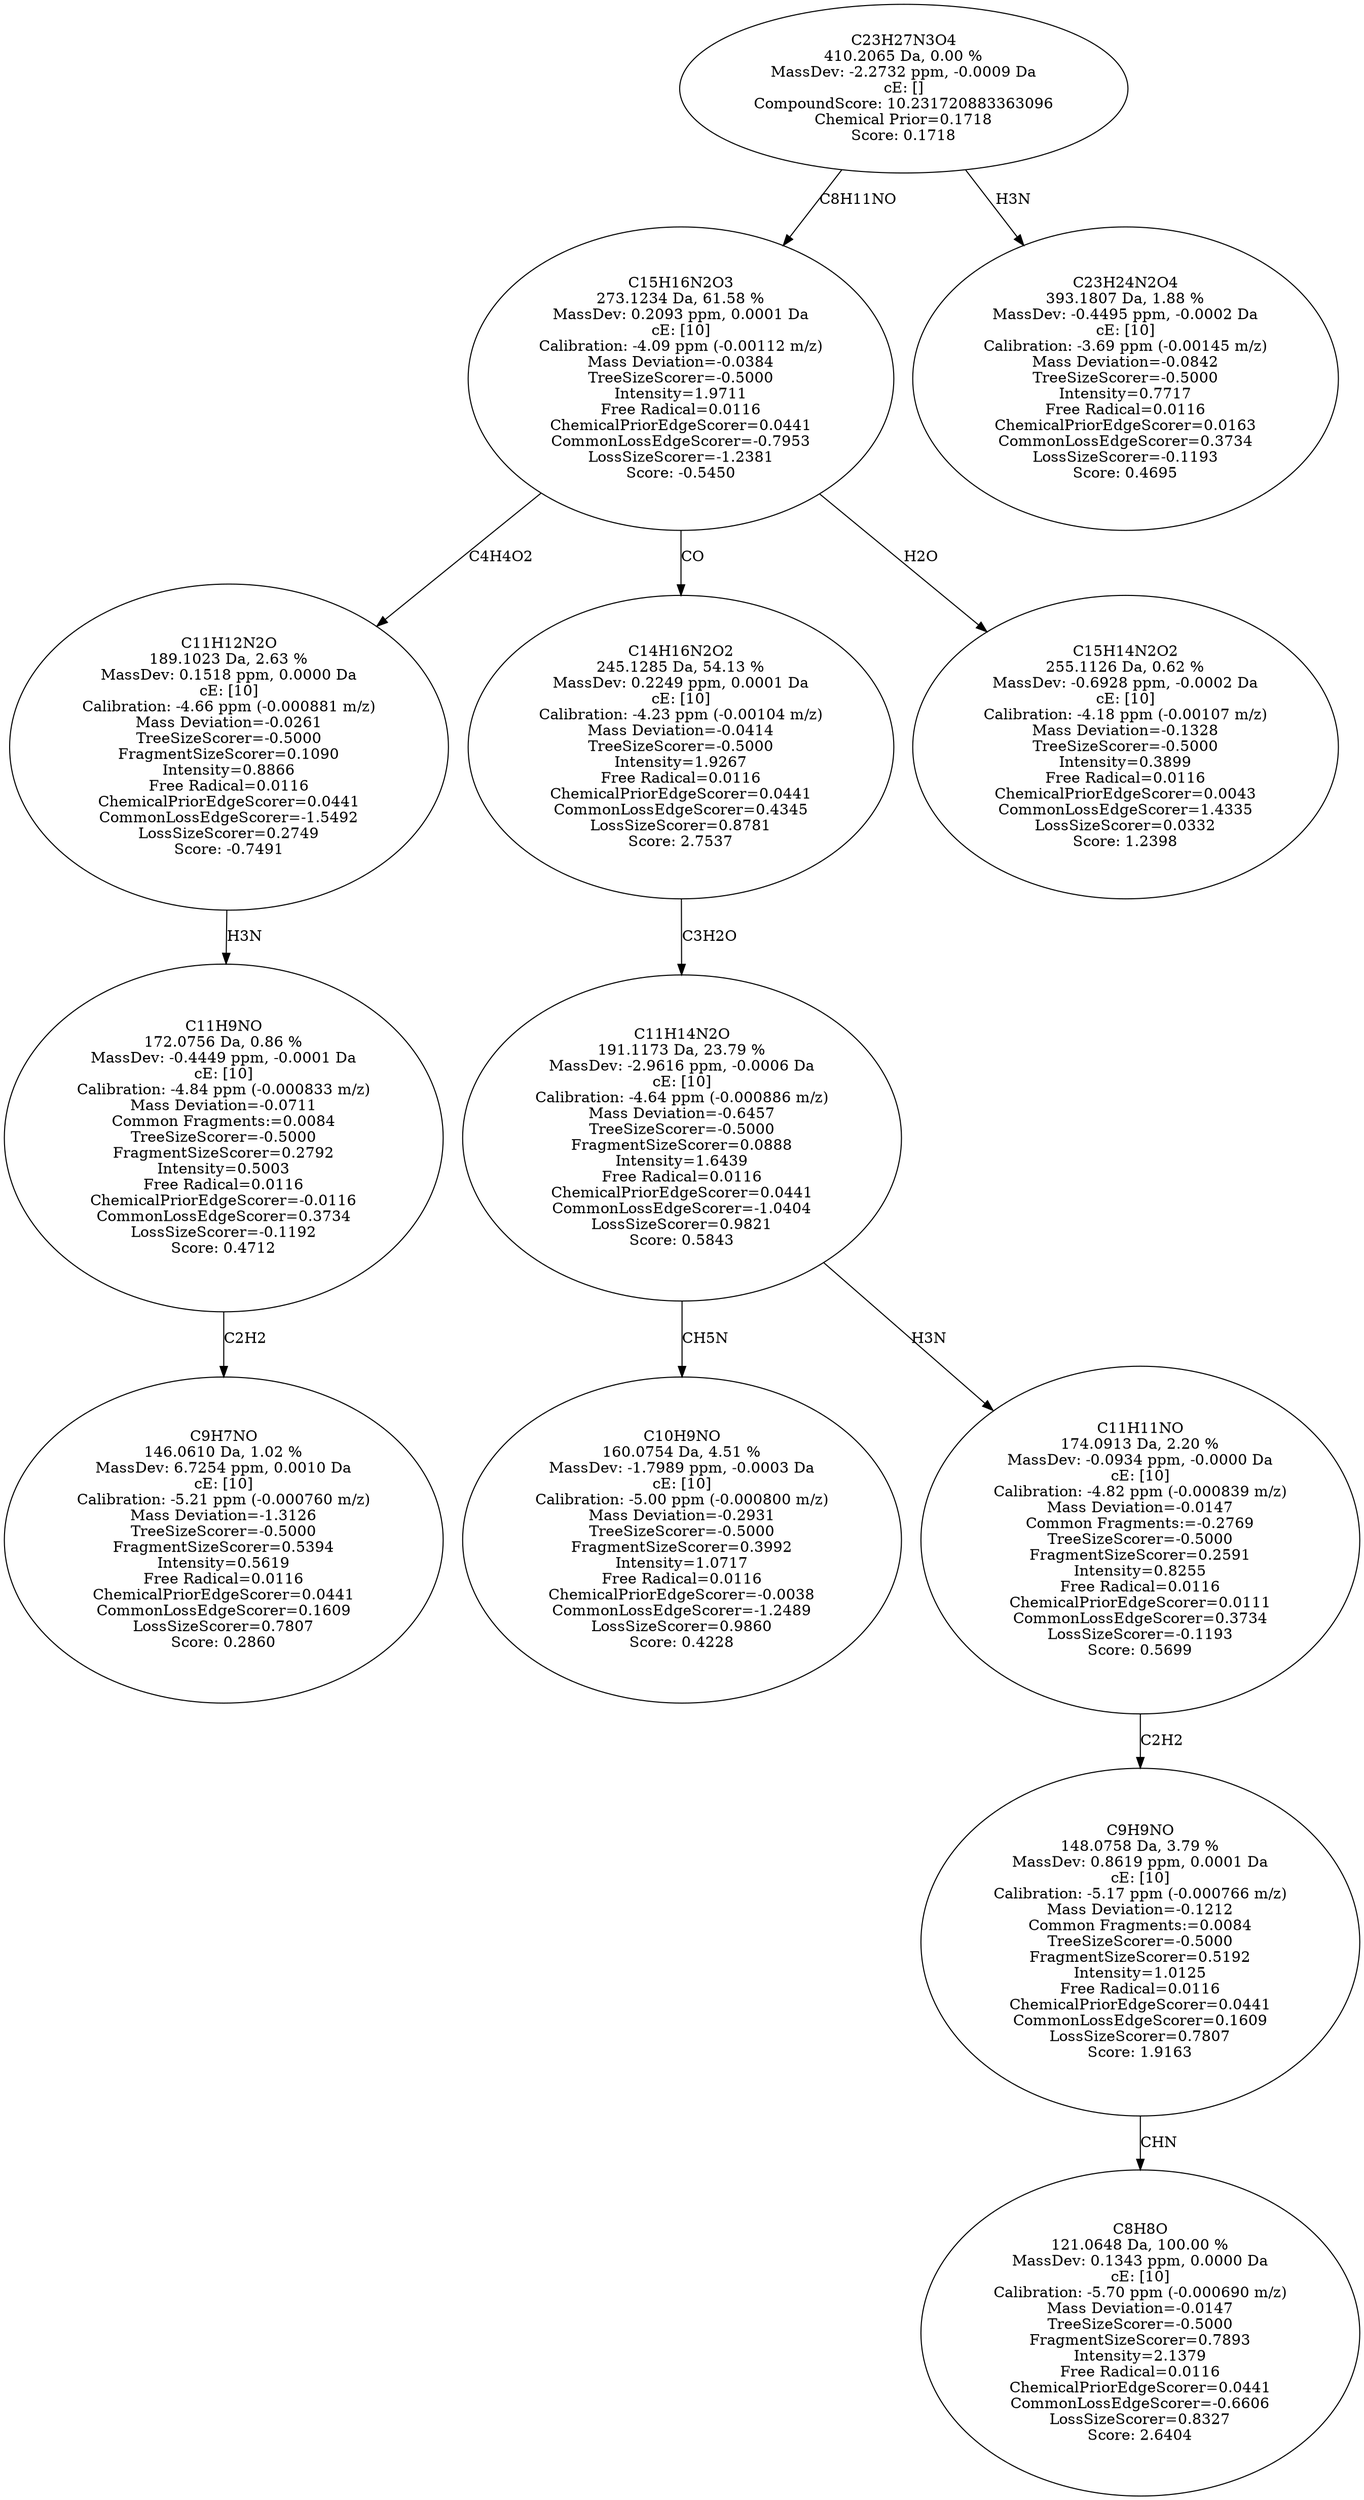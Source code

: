 strict digraph {
v1 [label="C9H7NO\n146.0610 Da, 1.02 %\nMassDev: 6.7254 ppm, 0.0010 Da\ncE: [10]\nCalibration: -5.21 ppm (-0.000760 m/z)\nMass Deviation=-1.3126\nTreeSizeScorer=-0.5000\nFragmentSizeScorer=0.5394\nIntensity=0.5619\nFree Radical=0.0116\nChemicalPriorEdgeScorer=0.0441\nCommonLossEdgeScorer=0.1609\nLossSizeScorer=0.7807\nScore: 0.2860"];
v2 [label="C11H9NO\n172.0756 Da, 0.86 %\nMassDev: -0.4449 ppm, -0.0001 Da\ncE: [10]\nCalibration: -4.84 ppm (-0.000833 m/z)\nMass Deviation=-0.0711\nCommon Fragments:=0.0084\nTreeSizeScorer=-0.5000\nFragmentSizeScorer=0.2792\nIntensity=0.5003\nFree Radical=0.0116\nChemicalPriorEdgeScorer=-0.0116\nCommonLossEdgeScorer=0.3734\nLossSizeScorer=-0.1192\nScore: 0.4712"];
v3 [label="C11H12N2O\n189.1023 Da, 2.63 %\nMassDev: 0.1518 ppm, 0.0000 Da\ncE: [10]\nCalibration: -4.66 ppm (-0.000881 m/z)\nMass Deviation=-0.0261\nTreeSizeScorer=-0.5000\nFragmentSizeScorer=0.1090\nIntensity=0.8866\nFree Radical=0.0116\nChemicalPriorEdgeScorer=0.0441\nCommonLossEdgeScorer=-1.5492\nLossSizeScorer=0.2749\nScore: -0.7491"];
v4 [label="C10H9NO\n160.0754 Da, 4.51 %\nMassDev: -1.7989 ppm, -0.0003 Da\ncE: [10]\nCalibration: -5.00 ppm (-0.000800 m/z)\nMass Deviation=-0.2931\nTreeSizeScorer=-0.5000\nFragmentSizeScorer=0.3992\nIntensity=1.0717\nFree Radical=0.0116\nChemicalPriorEdgeScorer=-0.0038\nCommonLossEdgeScorer=-1.2489\nLossSizeScorer=0.9860\nScore: 0.4228"];
v5 [label="C8H8O\n121.0648 Da, 100.00 %\nMassDev: 0.1343 ppm, 0.0000 Da\ncE: [10]\nCalibration: -5.70 ppm (-0.000690 m/z)\nMass Deviation=-0.0147\nTreeSizeScorer=-0.5000\nFragmentSizeScorer=0.7893\nIntensity=2.1379\nFree Radical=0.0116\nChemicalPriorEdgeScorer=0.0441\nCommonLossEdgeScorer=-0.6606\nLossSizeScorer=0.8327\nScore: 2.6404"];
v6 [label="C9H9NO\n148.0758 Da, 3.79 %\nMassDev: 0.8619 ppm, 0.0001 Da\ncE: [10]\nCalibration: -5.17 ppm (-0.000766 m/z)\nMass Deviation=-0.1212\nCommon Fragments:=0.0084\nTreeSizeScorer=-0.5000\nFragmentSizeScorer=0.5192\nIntensity=1.0125\nFree Radical=0.0116\nChemicalPriorEdgeScorer=0.0441\nCommonLossEdgeScorer=0.1609\nLossSizeScorer=0.7807\nScore: 1.9163"];
v7 [label="C11H11NO\n174.0913 Da, 2.20 %\nMassDev: -0.0934 ppm, -0.0000 Da\ncE: [10]\nCalibration: -4.82 ppm (-0.000839 m/z)\nMass Deviation=-0.0147\nCommon Fragments:=-0.2769\nTreeSizeScorer=-0.5000\nFragmentSizeScorer=0.2591\nIntensity=0.8255\nFree Radical=0.0116\nChemicalPriorEdgeScorer=0.0111\nCommonLossEdgeScorer=0.3734\nLossSizeScorer=-0.1193\nScore: 0.5699"];
v8 [label="C11H14N2O\n191.1173 Da, 23.79 %\nMassDev: -2.9616 ppm, -0.0006 Da\ncE: [10]\nCalibration: -4.64 ppm (-0.000886 m/z)\nMass Deviation=-0.6457\nTreeSizeScorer=-0.5000\nFragmentSizeScorer=0.0888\nIntensity=1.6439\nFree Radical=0.0116\nChemicalPriorEdgeScorer=0.0441\nCommonLossEdgeScorer=-1.0404\nLossSizeScorer=0.9821\nScore: 0.5843"];
v9 [label="C14H16N2O2\n245.1285 Da, 54.13 %\nMassDev: 0.2249 ppm, 0.0001 Da\ncE: [10]\nCalibration: -4.23 ppm (-0.00104 m/z)\nMass Deviation=-0.0414\nTreeSizeScorer=-0.5000\nIntensity=1.9267\nFree Radical=0.0116\nChemicalPriorEdgeScorer=0.0441\nCommonLossEdgeScorer=0.4345\nLossSizeScorer=0.8781\nScore: 2.7537"];
v10 [label="C15H14N2O2\n255.1126 Da, 0.62 %\nMassDev: -0.6928 ppm, -0.0002 Da\ncE: [10]\nCalibration: -4.18 ppm (-0.00107 m/z)\nMass Deviation=-0.1328\nTreeSizeScorer=-0.5000\nIntensity=0.3899\nFree Radical=0.0116\nChemicalPriorEdgeScorer=0.0043\nCommonLossEdgeScorer=1.4335\nLossSizeScorer=0.0332\nScore: 1.2398"];
v11 [label="C15H16N2O3\n273.1234 Da, 61.58 %\nMassDev: 0.2093 ppm, 0.0001 Da\ncE: [10]\nCalibration: -4.09 ppm (-0.00112 m/z)\nMass Deviation=-0.0384\nTreeSizeScorer=-0.5000\nIntensity=1.9711\nFree Radical=0.0116\nChemicalPriorEdgeScorer=0.0441\nCommonLossEdgeScorer=-0.7953\nLossSizeScorer=-1.2381\nScore: -0.5450"];
v12 [label="C23H24N2O4\n393.1807 Da, 1.88 %\nMassDev: -0.4495 ppm, -0.0002 Da\ncE: [10]\nCalibration: -3.69 ppm (-0.00145 m/z)\nMass Deviation=-0.0842\nTreeSizeScorer=-0.5000\nIntensity=0.7717\nFree Radical=0.0116\nChemicalPriorEdgeScorer=0.0163\nCommonLossEdgeScorer=0.3734\nLossSizeScorer=-0.1193\nScore: 0.4695"];
v13 [label="C23H27N3O4\n410.2065 Da, 0.00 %\nMassDev: -2.2732 ppm, -0.0009 Da\ncE: []\nCompoundScore: 10.231720883363096\nChemical Prior=0.1718\nScore: 0.1718"];
v2 -> v1 [label="C2H2"];
v3 -> v2 [label="H3N"];
v11 -> v3 [label="C4H4O2"];
v8 -> v4 [label="CH5N"];
v6 -> v5 [label="CHN"];
v7 -> v6 [label="C2H2"];
v8 -> v7 [label="H3N"];
v9 -> v8 [label="C3H2O"];
v11 -> v9 [label="CO"];
v11 -> v10 [label="H2O"];
v13 -> v11 [label="C8H11NO"];
v13 -> v12 [label="H3N"];
}